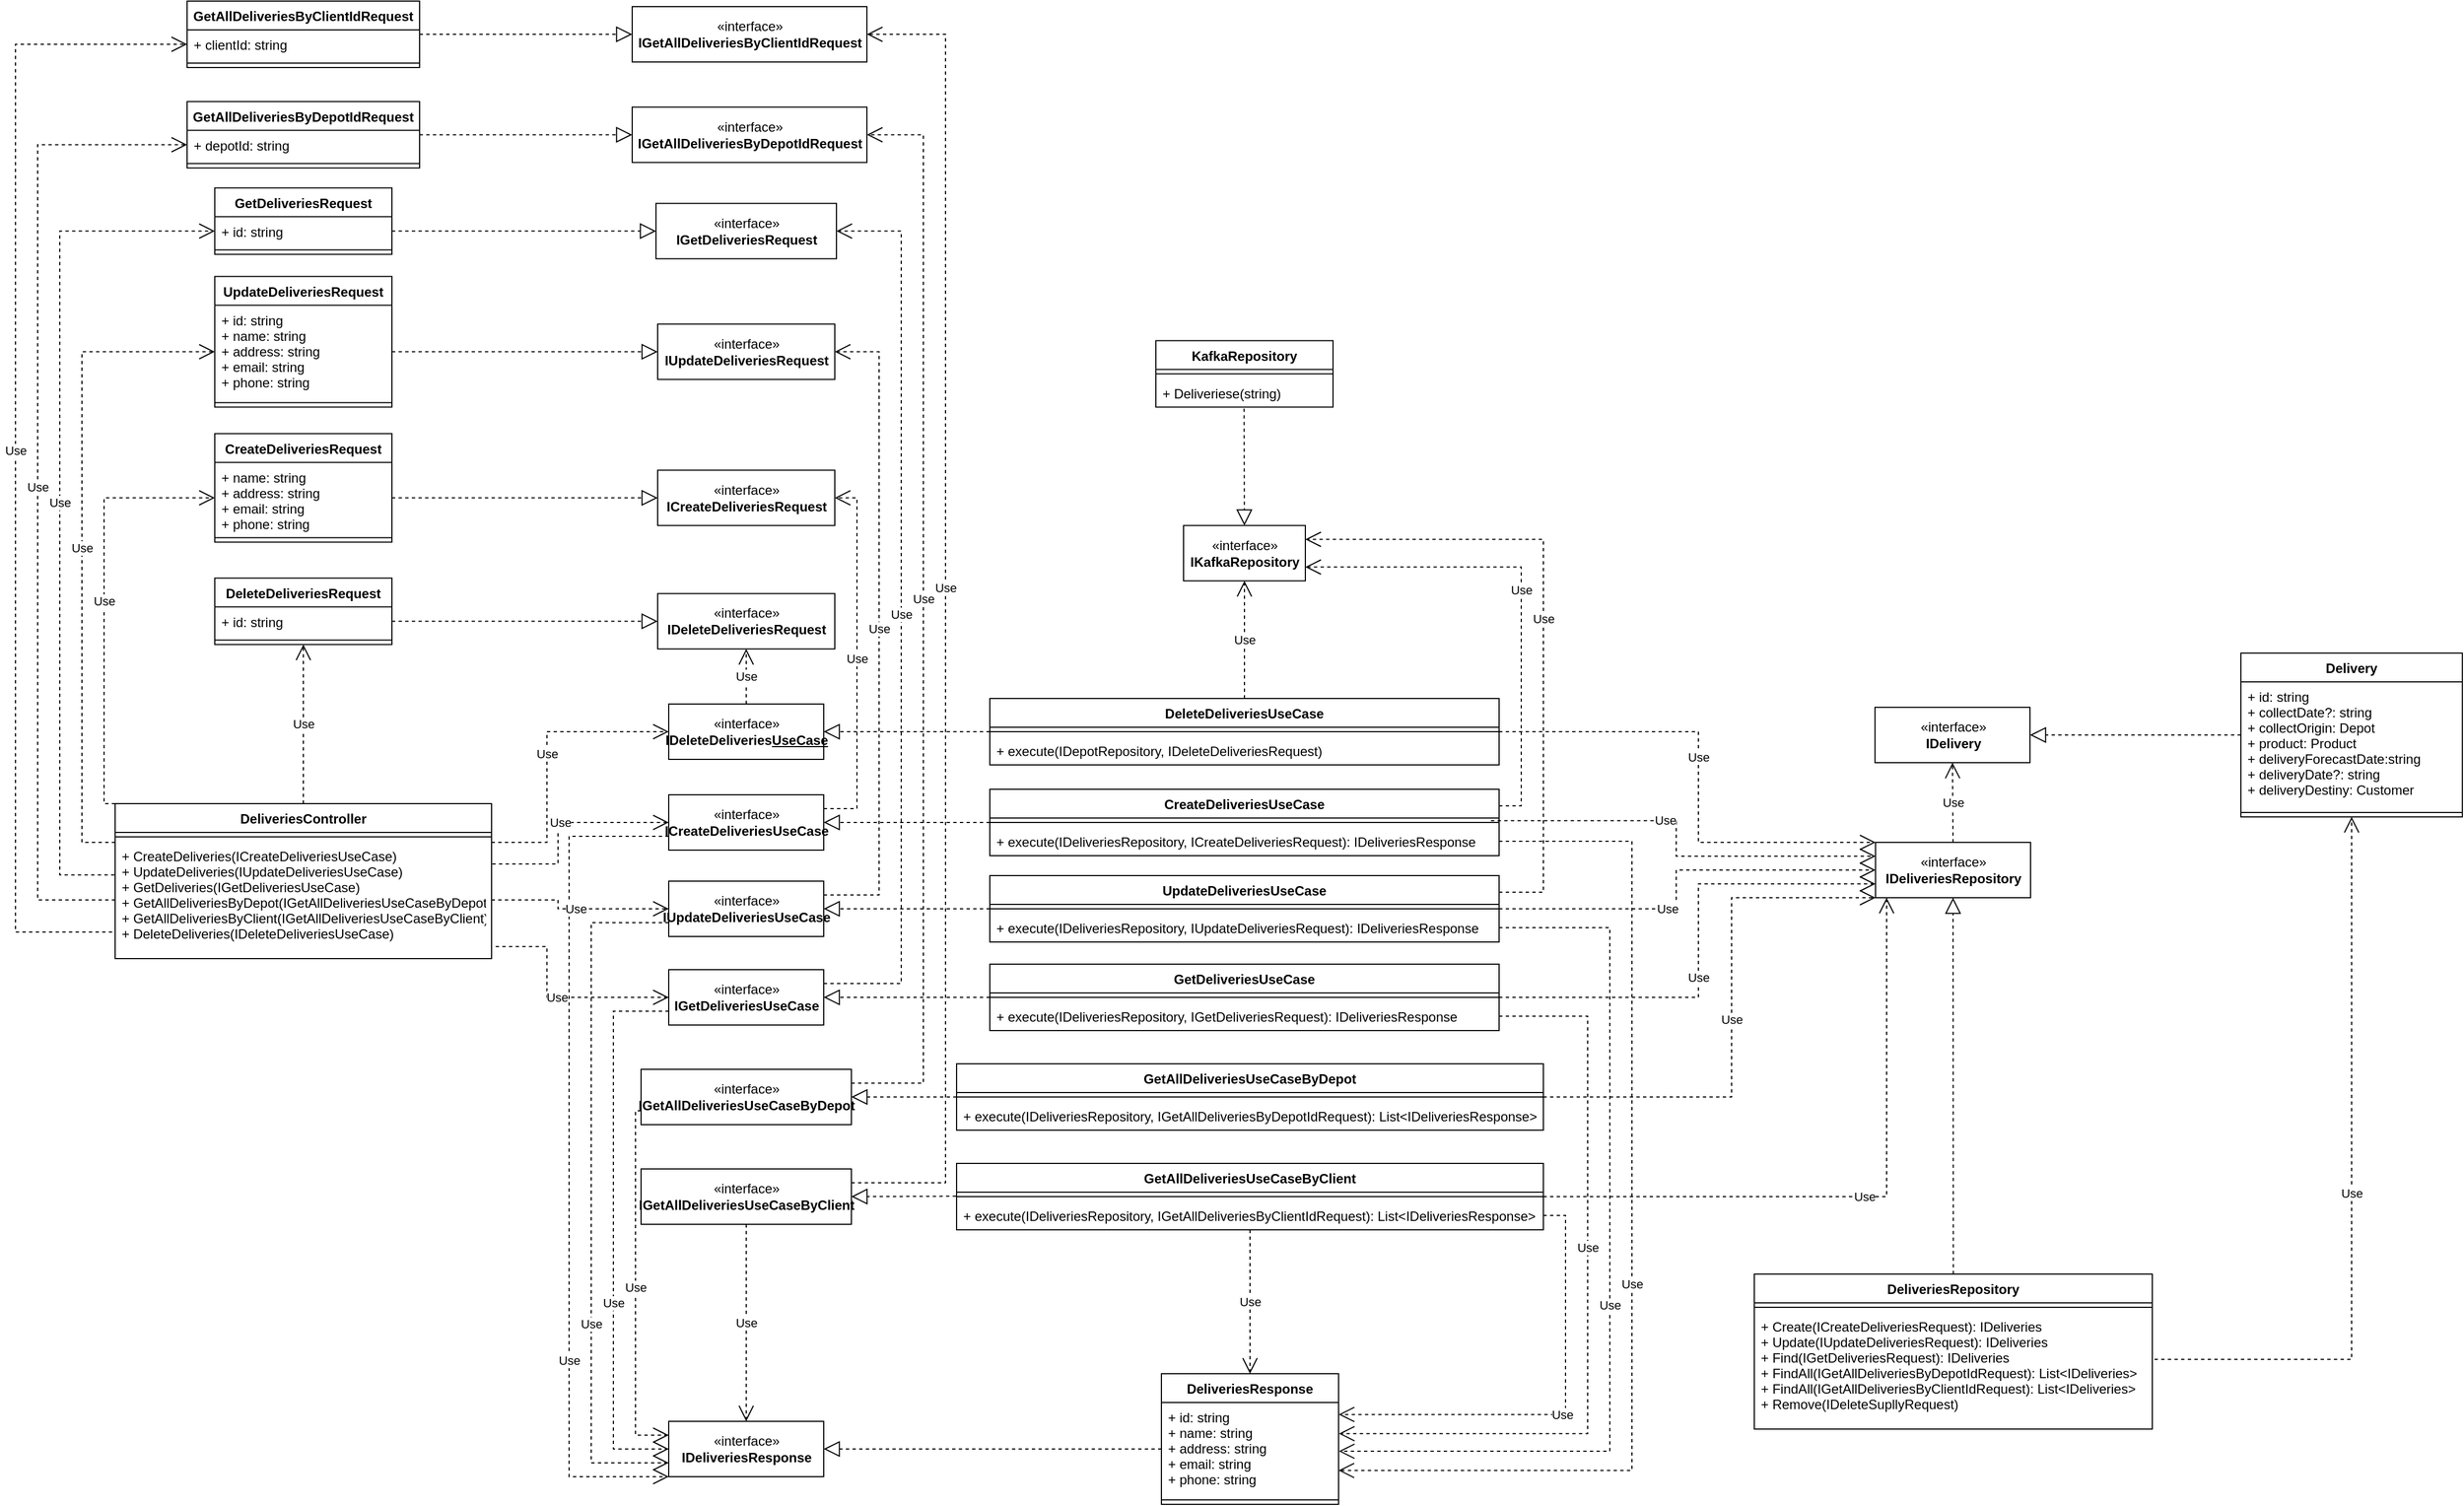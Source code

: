 <mxfile version="17.4.3" type="device"><diagram id="R9wGF6cqfLT7qbF-v_ny" name="Page-1"><mxGraphModel dx="3038" dy="4226" grid="1" gridSize="10" guides="1" tooltips="1" connect="1" arrows="1" fold="1" page="1" pageScale="1" pageWidth="827" pageHeight="1169" math="0" shadow="0"><root><mxCell id="0"/><mxCell id="1" parent="0"/><mxCell id="oBY4pIVmb3Fh3txqAVTj-1" value="" style="endArrow=block;dashed=1;endFill=0;endSize=12;html=1;rounded=0;exitX=0;exitY=0.5;exitDx=0;exitDy=0;entryX=1;entryY=0.5;entryDx=0;entryDy=0;" parent="1" source="oBY4pIVmb3Fh3txqAVTj-48" target="oBY4pIVmb3Fh3txqAVTj-2" edge="1"><mxGeometry width="160" relative="1" as="geometry"><mxPoint x="-690" y="-1157" as="sourcePoint"/><mxPoint x="-260" y="-950" as="targetPoint"/></mxGeometry></mxCell><mxCell id="oBY4pIVmb3Fh3txqAVTj-2" value="«interface»&lt;br&gt;&lt;b&gt;IDeliveriesResponse&lt;/b&gt;" style="html=1;" parent="1" vertex="1"><mxGeometry x="-890" y="-1127" width="140" height="50" as="geometry"/></mxCell><mxCell id="oBY4pIVmb3Fh3txqAVTj-3" value="" style="endArrow=block;dashed=1;endFill=0;endSize=12;html=1;rounded=0;" parent="1" source="oBY4pIVmb3Fh3txqAVTj-10" target="oBY4pIVmb3Fh3txqAVTj-21" edge="1"><mxGeometry width="160" relative="1" as="geometry"><mxPoint x="-320" y="-1560" as="sourcePoint"/><mxPoint x="-160" y="-1560" as="targetPoint"/></mxGeometry></mxCell><mxCell id="oBY4pIVmb3Fh3txqAVTj-4" value="" style="endArrow=block;dashed=1;endFill=0;endSize=12;html=1;rounded=0;" parent="1" source="oBY4pIVmb3Fh3txqAVTj-7" target="oBY4pIVmb3Fh3txqAVTj-20" edge="1"><mxGeometry width="160" relative="1" as="geometry"><mxPoint x="-670" y="-1600" as="sourcePoint"/><mxPoint x="-510" y="-1600" as="targetPoint"/></mxGeometry></mxCell><mxCell id="oBY4pIVmb3Fh3txqAVTj-5" value="" style="endArrow=block;dashed=1;endFill=0;endSize=12;html=1;rounded=0;" parent="1" source="oBY4pIVmb3Fh3txqAVTj-13" target="oBY4pIVmb3Fh3txqAVTj-22" edge="1"><mxGeometry width="160" relative="1" as="geometry"><mxPoint x="-320" y="-1560" as="sourcePoint"/><mxPoint x="-160" y="-1560" as="targetPoint"/></mxGeometry></mxCell><mxCell id="oBY4pIVmb3Fh3txqAVTj-6" value="" style="endArrow=block;dashed=1;endFill=0;endSize=12;html=1;rounded=0;" parent="1" source="oBY4pIVmb3Fh3txqAVTj-16" target="oBY4pIVmb3Fh3txqAVTj-23" edge="1"><mxGeometry width="160" relative="1" as="geometry"><mxPoint x="-320" y="-1560" as="sourcePoint"/><mxPoint x="-160" y="-1560" as="targetPoint"/></mxGeometry></mxCell><mxCell id="oBY4pIVmb3Fh3txqAVTj-7" value="CreateDeliveriesUseCase" style="swimlane;fontStyle=1;align=center;verticalAlign=top;childLayout=stackLayout;horizontal=1;startSize=26;horizontalStack=0;resizeParent=1;resizeParentMax=0;resizeLast=0;collapsible=1;marginBottom=0;" parent="1" vertex="1"><mxGeometry x="-600" y="-1698" width="460" height="60" as="geometry"/></mxCell><mxCell id="oBY4pIVmb3Fh3txqAVTj-8" value="" style="line;strokeWidth=1;fillColor=none;align=left;verticalAlign=middle;spacingTop=-1;spacingLeft=3;spacingRight=3;rotatable=0;labelPosition=right;points=[];portConstraint=eastwest;" parent="oBY4pIVmb3Fh3txqAVTj-7" vertex="1"><mxGeometry y="26" width="460" height="8" as="geometry"/></mxCell><mxCell id="oBY4pIVmb3Fh3txqAVTj-9" value="+ execute(IDeliveriesRepository, ICreateDeliveriesRequest): IDeliveriesResponse" style="text;strokeColor=none;fillColor=none;align=left;verticalAlign=top;spacingLeft=4;spacingRight=4;overflow=hidden;rotatable=0;points=[[0,0.5],[1,0.5]];portConstraint=eastwest;" parent="oBY4pIVmb3Fh3txqAVTj-7" vertex="1"><mxGeometry y="34" width="460" height="26" as="geometry"/></mxCell><mxCell id="oBY4pIVmb3Fh3txqAVTj-10" value="UpdateDeliveriesUseCase" style="swimlane;fontStyle=1;align=center;verticalAlign=top;childLayout=stackLayout;horizontal=1;startSize=26;horizontalStack=0;resizeParent=1;resizeParentMax=0;resizeLast=0;collapsible=1;marginBottom=0;" parent="1" vertex="1"><mxGeometry x="-600" y="-1620" width="460" height="60" as="geometry"/></mxCell><mxCell id="oBY4pIVmb3Fh3txqAVTj-11" value="" style="line;strokeWidth=1;fillColor=none;align=left;verticalAlign=middle;spacingTop=-1;spacingLeft=3;spacingRight=3;rotatable=0;labelPosition=right;points=[];portConstraint=eastwest;" parent="oBY4pIVmb3Fh3txqAVTj-10" vertex="1"><mxGeometry y="26" width="460" height="8" as="geometry"/></mxCell><mxCell id="oBY4pIVmb3Fh3txqAVTj-12" value="+ execute(IDeliveriesRepository, IUpdateDeliveriesRequest): IDeliveriesResponse" style="text;strokeColor=none;fillColor=none;align=left;verticalAlign=top;spacingLeft=4;spacingRight=4;overflow=hidden;rotatable=0;points=[[0,0.5],[1,0.5]];portConstraint=eastwest;" parent="oBY4pIVmb3Fh3txqAVTj-10" vertex="1"><mxGeometry y="34" width="460" height="26" as="geometry"/></mxCell><mxCell id="oBY4pIVmb3Fh3txqAVTj-13" value="GetDeliveriesUseCase" style="swimlane;fontStyle=1;align=center;verticalAlign=top;childLayout=stackLayout;horizontal=1;startSize=26;horizontalStack=0;resizeParent=1;resizeParentMax=0;resizeLast=0;collapsible=1;marginBottom=0;" parent="1" vertex="1"><mxGeometry x="-600" y="-1540" width="460" height="60" as="geometry"/></mxCell><mxCell id="oBY4pIVmb3Fh3txqAVTj-14" value="" style="line;strokeWidth=1;fillColor=none;align=left;verticalAlign=middle;spacingTop=-1;spacingLeft=3;spacingRight=3;rotatable=0;labelPosition=right;points=[];portConstraint=eastwest;" parent="oBY4pIVmb3Fh3txqAVTj-13" vertex="1"><mxGeometry y="26" width="460" height="8" as="geometry"/></mxCell><mxCell id="oBY4pIVmb3Fh3txqAVTj-15" value="+ execute(IDeliveriesRepository, IGetDeliveriesRequest): IDeliveriesResponse" style="text;strokeColor=none;fillColor=none;align=left;verticalAlign=top;spacingLeft=4;spacingRight=4;overflow=hidden;rotatable=0;points=[[0,0.5],[1,0.5]];portConstraint=eastwest;" parent="oBY4pIVmb3Fh3txqAVTj-13" vertex="1"><mxGeometry y="34" width="460" height="26" as="geometry"/></mxCell><mxCell id="oBY4pIVmb3Fh3txqAVTj-16" value="DeleteDeliveriesUseCase" style="swimlane;fontStyle=1;align=center;verticalAlign=top;childLayout=stackLayout;horizontal=1;startSize=26;horizontalStack=0;resizeParent=1;resizeParentMax=0;resizeLast=0;collapsible=1;marginBottom=0;" parent="1" vertex="1"><mxGeometry x="-600" y="-1780" width="460" height="60" as="geometry"/></mxCell><mxCell id="oBY4pIVmb3Fh3txqAVTj-17" value="" style="line;strokeWidth=1;fillColor=none;align=left;verticalAlign=middle;spacingTop=-1;spacingLeft=3;spacingRight=3;rotatable=0;labelPosition=right;points=[];portConstraint=eastwest;" parent="oBY4pIVmb3Fh3txqAVTj-16" vertex="1"><mxGeometry y="26" width="460" height="8" as="geometry"/></mxCell><mxCell id="oBY4pIVmb3Fh3txqAVTj-18" value="+ execute(IDepotRepository, IDeleteDeliveriesRequest)" style="text;strokeColor=none;fillColor=none;align=left;verticalAlign=top;spacingLeft=4;spacingRight=4;overflow=hidden;rotatable=0;points=[[0,0.5],[1,0.5]];portConstraint=eastwest;" parent="oBY4pIVmb3Fh3txqAVTj-16" vertex="1"><mxGeometry y="34" width="460" height="26" as="geometry"/></mxCell><mxCell id="oBY4pIVmb3Fh3txqAVTj-19" value="&lt;span style=&quot;color: rgba(0 , 0 , 0 , 0) ; font-family: monospace ; font-size: 0px&quot;&gt;%3CmxGraphModel%3E%3Croot%3E%3CmxCell%20id%3D%220%22%2F%3E%3CmxCell%20id%3D%221%22%20parent%3D%220%22%2F%3E%3CmxCell%20id%3D%222%22%20value%3D%22%C2%ABinterface%C2%BB%26lt%3Bbr%26gt%3B%26lt%3Bb%26gt%3BICreateDeliveriesRequest%26lt%3B%2Fb%26gt%3B%22%20style%3D%22html%3D1%3B%22%20vertex%3D%221%22%20parent%3D%221%22%3E%3CmxGeometry%20x%3D%22-1110%22%20y%3D%22-2160%22%20width%3D%22140%22%20height%3D%2250%22%20as%3D%22geometry%22%2F%3E%3C%2FmxCell%3E%3CmxCell%20id%3D%223%22%20value%3D%22%C2%ABinterface%C2%BB%26lt%3Bbr%26gt%3B%26lt%3Bb%26gt%3BIGetDeliveriesRequest%26lt%3B%2Fb%26gt%3B%22%20style%3D%22html%3D1%3B%22%20vertex%3D%221%22%20parent%3D%221%22%3E%3CmxGeometry%20x%3D%22-1110%22%20y%3D%22-2040%22%20width%3D%22140%22%20height%3D%2250%22%20as%3D%22geometry%22%2F%3E%3C%2FmxCell%3E%3CmxCell%20id%3D%224%22%20value%3D%22%C2%ABinterface%C2%BB%26lt%3Bbr%26gt%3B%26lt%3Bb%26gt%3BIUpdateDeliveriesR%26lt%3B%2Fb%26gt%3B%26lt%3Bspan%20style%3D%26quot%3Bcolor%3A%20rgba(0%20%2C%200%20%2C%200%20%2C%200)%20%3B%20font-family%3A%20monospace%20%3B%20font-size%3A%200px%26quot%3B%26gt%3B%253CmxGraphModel%253E%253Croot%253E%253CmxCell%2520id%253D%25220%2522%252F%253E%253CmxCell%2520id%253D%25221%2522%2520parent%253D%25220%2522%252F%253E%253CmxCell%2520id%253D%25222%2522%2520value%253D%2522%25C2%25ABinterface%25C2%25BB%2526lt%253Bbr%2526gt%253B%2526lt%253Bb%2526gt%253BICreateDeliveriesRequest%2526lt%253B%252Fb%2526gt%253B%2522%2520style%253D%2522html%253D1%253B%2522%2520vertex%253D%25221%2522%2520parent%253D%25221%2522%253E%253CmxGeometry%2520x%253D%2522-790%2522%2520y%253D%2522-1310%2522%2520width%253D%2522140%2522%2520height%253D%252250%2522%2520as%253D%2522geometry%2522%252F%253E%253C%252FmxCell%253E%253C%252Froot%253E%253C%252FmxGraphModel%253E%26lt%3B%2Fspan%26gt%3B%26lt%3Bb%26gt%3B%26lt%3Bbr%26gt%3Bequest%26lt%3B%2Fb%26gt%3B%22%20style%3D%22html%3D1%3B%22%20vertex%3D%221%22%20parent%3D%221%22%3E%3CmxGeometry%20x%3D%22-1110%22%20y%3D%22-2100%22%20width%3D%22140%22%20height%3D%2250%22%20as%3D%22geometry%22%2F%3E%3C%2FmxCell%3E%3CmxCell%20id%3D%225%22%20value%3D%22%C2%ABinterface%C2%BB%26lt%3Bbr%26gt%3B%26lt%3Bb%26gt%3BIDeleteDeliveriesRequest%26lt%3B%2Fb%26gt%3B%22%20style%3D%22html%3D1%3B%22%20vertex%3D%221%22%20parent%3D%221%22%3E%3CmxGeometry%20x%3D%22-1110%22%20y%3D%22-1980%22%20width%3D%22140%22%20height%3D%2250%22%20as%3D%22geometry%22%2F%3E%3C%2FmxCell%3E%3C%2Froot%3E%3C%2FmxGraphModel%3E&lt;/span&gt;" style="html=1;strokeColor=none;resizeWidth=1;resizeHeight=1;fillColor=none;part=1;connectable=0;allowArrows=0;deletable=0;" parent="1" vertex="1"><mxGeometry x="-930" y="-1790" width="230.0" height="224" as="geometry"><mxPoint y="30" as="offset"/></mxGeometry></mxCell><mxCell id="oBY4pIVmb3Fh3txqAVTj-20" value="«interface»&lt;br&gt;&lt;b&gt;ICreateDeliveriesUseCase&lt;/b&gt;" style="html=1;" parent="1" vertex="1"><mxGeometry x="-890" y="-1693" width="140" height="50" as="geometry"/></mxCell><mxCell id="oBY4pIVmb3Fh3txqAVTj-21" value="«interface»&lt;br&gt;&lt;b&gt;IUpdateDeliveriesUseCase&lt;/b&gt;&lt;span style=&quot;color: rgba(0 , 0 , 0 , 0) ; font-family: monospace ; font-size: 0px&quot;&gt;%3CmxGraphModel%3E%3Croot%3E%3CmxCell%20id%3D%220%22%2F%3E%3CmxCell%20id%3D%221%22%20parent%3D%220%22%2F%3E%3CmxCell%20id%3D%222%22%20value%3D%22%C2%ABinterface%C2%BB%26lt%3Bbr%26gt%3B%26lt%3Bb%26gt%3BICreateDeliveriesRequest%26lt%3B%2Fb%26gt%3B%22%20style%3D%22html%3D1%3B%22%20vertex%3D%221%22%20parent%3D%221%22%3E%3CmxGeometry%20x%3D%22-790%22%20y%3D%22-1310%22%20width%3D%22140%22%20height%3D%2250%22%20as%3D%22geometry%22%2F%3E%3C%2FmxCell%3E%3C%2Froot%3E%3C%2FmxGraphMom&lt;/span&gt;&lt;b&gt;&lt;br&gt;&lt;/b&gt;" style="html=1;" parent="1" vertex="1"><mxGeometry x="-890" y="-1615" width="140" height="50" as="geometry"/></mxCell><mxCell id="oBY4pIVmb3Fh3txqAVTj-22" value="«interface»&lt;br&gt;&lt;b&gt;IGetDeliveriesUseCase&lt;/b&gt;" style="html=1;" parent="1" vertex="1"><mxGeometry x="-890" y="-1535" width="140" height="50" as="geometry"/></mxCell><mxCell id="oBY4pIVmb3Fh3txqAVTj-23" value="«interface»&lt;br&gt;&lt;b&gt;IDeleteDeliveries&lt;u&gt;UseCase&lt;/u&gt;&lt;/b&gt;" style="html=1;" parent="1" vertex="1"><mxGeometry x="-890" y="-1775" width="140" height="50" as="geometry"/></mxCell><mxCell id="oBY4pIVmb3Fh3txqAVTj-24" value="Use" style="endArrow=open;endSize=12;dashed=1;html=1;rounded=0;exitX=0;exitY=0.75;exitDx=0;exitDy=0;edgeStyle=elbowEdgeStyle;entryX=0;entryY=1;entryDx=0;entryDy=0;" parent="1" source="oBY4pIVmb3Fh3txqAVTj-20" target="oBY4pIVmb3Fh3txqAVTj-2" edge="1"><mxGeometry x="0.485" width="160" relative="1" as="geometry"><mxPoint x="-1170" y="-1640" as="sourcePoint"/><mxPoint x="-920" y="-1250" as="targetPoint"/><Array as="points"><mxPoint x="-980" y="-1610"/><mxPoint x="-970" y="-1390"/><mxPoint x="-900" y="-1210"/><mxPoint x="-920" y="-1420"/><mxPoint x="-910" y="-1660"/><mxPoint x="-900" y="-1680"/><mxPoint x="-890" y="-1560"/></Array><mxPoint as="offset"/></mxGeometry></mxCell><mxCell id="oBY4pIVmb3Fh3txqAVTj-25" value="Use" style="endArrow=open;endSize=12;dashed=1;html=1;rounded=0;exitX=0;exitY=0.75;exitDx=0;exitDy=0;edgeStyle=elbowEdgeStyle;entryX=0;entryY=0.75;entryDx=0;entryDy=0;" parent="1" source="oBY4pIVmb3Fh3txqAVTj-21" target="oBY4pIVmb3Fh3txqAVTj-2" edge="1"><mxGeometry x="0.376" width="160" relative="1" as="geometry"><mxPoint x="-1030" y="-1450" as="sourcePoint"/><mxPoint x="-940" y="-1230" as="targetPoint"/><Array as="points"><mxPoint x="-960" y="-1370"/><mxPoint x="-950" y="-1400"/><mxPoint x="-940" y="-1440"/><mxPoint x="-940" y="-1410"/><mxPoint x="-920" y="-1490"/><mxPoint x="-910" y="-1519"/></Array><mxPoint as="offset"/></mxGeometry></mxCell><mxCell id="oBY4pIVmb3Fh3txqAVTj-26" value="Use" style="endArrow=open;endSize=12;dashed=1;html=1;rounded=0;exitX=0;exitY=0.75;exitDx=0;exitDy=0;edgeStyle=elbowEdgeStyle;entryX=0;entryY=0.5;entryDx=0;entryDy=0;" parent="1" source="oBY4pIVmb3Fh3txqAVTj-22" target="oBY4pIVmb3Fh3txqAVTj-2" edge="1"><mxGeometry x="0.264" width="160" relative="1" as="geometry"><mxPoint x="-1030" y="-1450" as="sourcePoint"/><mxPoint x="-960" y="-1180" as="targetPoint"/><Array as="points"><mxPoint x="-940" y="-1210"/><mxPoint x="-930" y="-1370"/><mxPoint x="-920" y="-1390"/><mxPoint x="-820" y="-1370"/><mxPoint x="-930" y="-1390"/><mxPoint x="-960" y="-1380"/><mxPoint x="-980" y="-1400"/><mxPoint x="-940" y="-1480"/><mxPoint x="-930" y="-1480"/></Array><mxPoint as="offset"/></mxGeometry></mxCell><mxCell id="oBY4pIVmb3Fh3txqAVTj-27" value="Use" style="endArrow=open;endSize=12;dashed=1;html=1;rounded=0;exitX=0.984;exitY=0.3;exitDx=0;exitDy=0;entryX=0;entryY=0.25;entryDx=0;entryDy=0;edgeStyle=elbowEdgeStyle;exitPerimeter=0;" parent="1" source="oBY4pIVmb3Fh3txqAVTj-8" target="oBY4pIVmb3Fh3txqAVTj-74" edge="1"><mxGeometry x="-0.17" width="160" relative="1" as="geometry"><mxPoint x="-320" y="-1650" as="sourcePoint"/><mxPoint x="-160" y="-1650" as="targetPoint"/><Array as="points"><mxPoint x="20" y="-1650"/><mxPoint x="20" y="-1720"/></Array><mxPoint as="offset"/></mxGeometry></mxCell><mxCell id="oBY4pIVmb3Fh3txqAVTj-28" value="Use" style="endArrow=open;endSize=12;dashed=1;html=1;rounded=0;exitX=1;exitY=0.5;exitDx=0;exitDy=0;entryX=0;entryY=0.5;entryDx=0;entryDy=0;edgeStyle=elbowEdgeStyle;" parent="1" source="oBY4pIVmb3Fh3txqAVTj-10" target="oBY4pIVmb3Fh3txqAVTj-74" edge="1"><mxGeometry x="-0.193" width="160" relative="1" as="geometry"><mxPoint x="-310" y="-1640" as="sourcePoint"/><mxPoint x="-150" y="-1640" as="targetPoint"/><Array as="points"><mxPoint x="20" y="-1610"/></Array><mxPoint as="offset"/></mxGeometry></mxCell><mxCell id="oBY4pIVmb3Fh3txqAVTj-29" value="Use" style="endArrow=open;endSize=12;dashed=1;html=1;rounded=0;exitX=1;exitY=0.5;exitDx=0;exitDy=0;entryX=0;entryY=0.75;entryDx=0;entryDy=0;edgeStyle=elbowEdgeStyle;" parent="1" source="oBY4pIVmb3Fh3txqAVTj-13" target="oBY4pIVmb3Fh3txqAVTj-74" edge="1"><mxGeometry x="-0.104" width="160" relative="1" as="geometry"><mxPoint x="-300" y="-1630" as="sourcePoint"/><mxPoint x="-140" y="-1630" as="targetPoint"/><Array as="points"><mxPoint x="40" y="-1540"/><mxPoint x="-10" y="-1620"/><mxPoint x="-260" y="-1620"/></Array><mxPoint as="offset"/></mxGeometry></mxCell><mxCell id="oBY4pIVmb3Fh3txqAVTj-30" value="Use" style="endArrow=open;endSize=12;dashed=1;html=1;rounded=0;edgeStyle=elbowEdgeStyle;exitX=1;exitY=0.5;exitDx=0;exitDy=0;entryX=0;entryY=0;entryDx=0;entryDy=0;" parent="1" source="oBY4pIVmb3Fh3txqAVTj-16" target="oBY4pIVmb3Fh3txqAVTj-74" edge="1"><mxGeometry x="-0.08" width="160" relative="1" as="geometry"><mxPoint x="-280" y="-1550" as="sourcePoint"/><mxPoint x="150" y="-1750" as="targetPoint"/><Array as="points"><mxPoint x="40" y="-1690"/><mxPoint x="30" y="-1560"/></Array><mxPoint as="offset"/></mxGeometry></mxCell><mxCell id="oBY4pIVmb3Fh3txqAVTj-31" value="DeleteDeliveriesRequest" style="swimlane;fontStyle=1;align=center;verticalAlign=top;childLayout=stackLayout;horizontal=1;startSize=26;horizontalStack=0;resizeParent=1;resizeParentMax=0;resizeLast=0;collapsible=1;marginBottom=0;" parent="1" vertex="1"><mxGeometry x="-1300" y="-1888.75" width="160" height="60" as="geometry"/></mxCell><mxCell id="oBY4pIVmb3Fh3txqAVTj-32" value="+ id: string" style="text;strokeColor=none;fillColor=none;align=left;verticalAlign=top;spacingLeft=4;spacingRight=4;overflow=hidden;rotatable=0;points=[[0,0.5],[1,0.5]];portConstraint=eastwest;" parent="oBY4pIVmb3Fh3txqAVTj-31" vertex="1"><mxGeometry y="26" width="160" height="26" as="geometry"/></mxCell><mxCell id="oBY4pIVmb3Fh3txqAVTj-33" value="" style="line;strokeWidth=1;fillColor=none;align=left;verticalAlign=middle;spacingTop=-1;spacingLeft=3;spacingRight=3;rotatable=0;labelPosition=right;points=[];portConstraint=eastwest;" parent="oBY4pIVmb3Fh3txqAVTj-31" vertex="1"><mxGeometry y="52" width="160" height="8" as="geometry"/></mxCell><mxCell id="oBY4pIVmb3Fh3txqAVTj-34" style="edgeStyle=elbowEdgeStyle;rounded=0;orthogonalLoop=1;jettySize=auto;html=1;exitX=0.5;exitY=0;exitDx=0;exitDy=0;" parent="1" source="oBY4pIVmb3Fh3txqAVTj-31" target="oBY4pIVmb3Fh3txqAVTj-31" edge="1"><mxGeometry relative="1" as="geometry"/></mxCell><mxCell id="oBY4pIVmb3Fh3txqAVTj-35" value="GetDeliveriesRequest" style="swimlane;fontStyle=1;align=center;verticalAlign=top;childLayout=stackLayout;horizontal=1;startSize=26;horizontalStack=0;resizeParent=1;resizeParentMax=0;resizeLast=0;collapsible=1;marginBottom=0;" parent="1" vertex="1"><mxGeometry x="-1300" y="-2241.25" width="160" height="60" as="geometry"/></mxCell><mxCell id="oBY4pIVmb3Fh3txqAVTj-36" value="+ id: string" style="text;strokeColor=none;fillColor=none;align=left;verticalAlign=top;spacingLeft=4;spacingRight=4;overflow=hidden;rotatable=0;points=[[0,0.5],[1,0.5]];portConstraint=eastwest;" parent="oBY4pIVmb3Fh3txqAVTj-35" vertex="1"><mxGeometry y="26" width="160" height="26" as="geometry"/></mxCell><mxCell id="oBY4pIVmb3Fh3txqAVTj-37" value="" style="line;strokeWidth=1;fillColor=none;align=left;verticalAlign=middle;spacingTop=-1;spacingLeft=3;spacingRight=3;rotatable=0;labelPosition=right;points=[];portConstraint=eastwest;" parent="oBY4pIVmb3Fh3txqAVTj-35" vertex="1"><mxGeometry y="52" width="160" height="8" as="geometry"/></mxCell><mxCell id="oBY4pIVmb3Fh3txqAVTj-38" value="UpdateDeliveriesRequest" style="swimlane;fontStyle=1;align=center;verticalAlign=top;childLayout=stackLayout;horizontal=1;startSize=26;horizontalStack=0;resizeParent=1;resizeParentMax=0;resizeLast=0;collapsible=1;marginBottom=0;" parent="1" vertex="1"><mxGeometry x="-1300" y="-2161.25" width="160" height="118" as="geometry"/></mxCell><mxCell id="oBY4pIVmb3Fh3txqAVTj-39" value="+ id: string&#10;+ name: string&#10;+ address: string&#10;+ email: string&#10;+ phone: string" style="text;strokeColor=none;fillColor=none;align=left;verticalAlign=top;spacingLeft=4;spacingRight=4;overflow=hidden;rotatable=0;points=[[0,0.5],[1,0.5]];portConstraint=eastwest;" parent="oBY4pIVmb3Fh3txqAVTj-38" vertex="1"><mxGeometry y="26" width="160" height="84" as="geometry"/></mxCell><mxCell id="oBY4pIVmb3Fh3txqAVTj-40" value="" style="line;strokeWidth=1;fillColor=none;align=left;verticalAlign=middle;spacingTop=-1;spacingLeft=3;spacingRight=3;rotatable=0;labelPosition=right;points=[];portConstraint=eastwest;" parent="oBY4pIVmb3Fh3txqAVTj-38" vertex="1"><mxGeometry y="110" width="160" height="8" as="geometry"/></mxCell><mxCell id="oBY4pIVmb3Fh3txqAVTj-41" value="CreateDeliveriesRequest" style="swimlane;fontStyle=1;align=center;verticalAlign=top;childLayout=stackLayout;horizontal=1;startSize=26;horizontalStack=0;resizeParent=1;resizeParentMax=0;resizeLast=0;collapsible=1;marginBottom=0;" parent="1" vertex="1"><mxGeometry x="-1300" y="-2019.25" width="160" height="98" as="geometry"/></mxCell><mxCell id="oBY4pIVmb3Fh3txqAVTj-42" value="+ name: string&#10;+ address: string&#10;+ email: string&#10;+ phone: string" style="text;strokeColor=none;fillColor=none;align=left;verticalAlign=top;spacingLeft=4;spacingRight=4;overflow=hidden;rotatable=0;points=[[0,0.5],[1,0.5]];portConstraint=eastwest;" parent="oBY4pIVmb3Fh3txqAVTj-41" vertex="1"><mxGeometry y="26" width="160" height="64" as="geometry"/></mxCell><mxCell id="oBY4pIVmb3Fh3txqAVTj-43" value="" style="line;strokeWidth=1;fillColor=none;align=left;verticalAlign=middle;spacingTop=-1;spacingLeft=3;spacingRight=3;rotatable=0;labelPosition=right;points=[];portConstraint=eastwest;" parent="oBY4pIVmb3Fh3txqAVTj-41" vertex="1"><mxGeometry y="90" width="160" height="8" as="geometry"/></mxCell><mxCell id="oBY4pIVmb3Fh3txqAVTj-44" value="Use" style="endArrow=open;endSize=12;dashed=1;html=1;rounded=0;exitX=1;exitY=0.5;exitDx=0;exitDy=0;entryX=1.002;entryY=0.335;entryDx=0;entryDy=0;edgeStyle=elbowEdgeStyle;entryPerimeter=0;" parent="1" source="oBY4pIVmb3Fh3txqAVTj-15" target="oBY4pIVmb3Fh3txqAVTj-48" edge="1"><mxGeometry x="-0.153" width="160" relative="1" as="geometry"><mxPoint x="-460" y="-1450" as="sourcePoint"/><mxPoint x="-520" y="-1392" as="targetPoint"/><Array as="points"><mxPoint x="-60" y="-1280"/><mxPoint x="-100" y="-1440"/><mxPoint x="-90" y="-1460"/><mxPoint x="-110" y="-1380"/><mxPoint x="-500" y="-1440"/><mxPoint x="-490" y="-1490"/></Array><mxPoint as="offset"/></mxGeometry></mxCell><mxCell id="oBY4pIVmb3Fh3txqAVTj-45" value="Use" style="endArrow=open;endSize=12;dashed=1;html=1;rounded=0;exitX=1;exitY=0.5;exitDx=0;exitDy=0;entryX=1.002;entryY=0.524;entryDx=0;entryDy=0;edgeStyle=elbowEdgeStyle;entryPerimeter=0;" parent="1" source="oBY4pIVmb3Fh3txqAVTj-12" target="oBY4pIVmb3Fh3txqAVTj-48" edge="1"><mxGeometry x="0.077" width="160" relative="1" as="geometry"><mxPoint x="-530" y="-1530" as="sourcePoint"/><mxPoint x="-520" y="-1377" as="targetPoint"/><Array as="points"><mxPoint x="-40" y="-1280"/><mxPoint x="-80" y="-1550"/><mxPoint x="-100" y="-1550"/><mxPoint x="-110" y="-1400"/><mxPoint x="-120" y="-1430"/><mxPoint x="-130" y="-1470"/><mxPoint x="-470" y="-1490"/></Array><mxPoint as="offset"/></mxGeometry></mxCell><mxCell id="oBY4pIVmb3Fh3txqAVTj-46" value="Use" style="endArrow=open;endSize=12;dashed=1;html=1;rounded=0;exitX=1;exitY=0.5;exitDx=0;exitDy=0;entryX=1;entryY=0.731;entryDx=0;entryDy=0;edgeStyle=elbowEdgeStyle;entryPerimeter=0;" parent="1" source="oBY4pIVmb3Fh3txqAVTj-9" target="oBY4pIVmb3Fh3txqAVTj-48" edge="1"><mxGeometry x="0.093" width="160" relative="1" as="geometry"><mxPoint x="-390" y="-1460" as="sourcePoint"/><mxPoint x="-520" y="-1369.5" as="targetPoint"/><Array as="points"><mxPoint x="-20" y="-1280"/><mxPoint x="10" y="-1280"/><mxPoint x="-60" y="-1460"/><mxPoint x="-80" y="-1470"/><mxPoint x="-100" y="-1620"/><mxPoint x="-240" y="-1550"/><mxPoint x="-450" y="-1540"/></Array><mxPoint y="-1" as="offset"/></mxGeometry></mxCell><mxCell id="oBY4pIVmb3Fh3txqAVTj-47" value="DeliveriesResponse" style="swimlane;fontStyle=1;align=center;verticalAlign=top;childLayout=stackLayout;horizontal=1;startSize=26;horizontalStack=0;resizeParent=1;resizeParentMax=0;resizeLast=0;collapsible=1;marginBottom=0;" parent="1" vertex="1"><mxGeometry x="-445" y="-1170" width="160" height="118" as="geometry"/></mxCell><mxCell id="oBY4pIVmb3Fh3txqAVTj-48" value="+ id: string&#10;+ name: string&#10;+ address: string&#10;+ email: string&#10;+ phone: string" style="text;strokeColor=none;fillColor=none;align=left;verticalAlign=top;spacingLeft=4;spacingRight=4;overflow=hidden;rotatable=0;points=[[0,0.5],[1,0.5]];portConstraint=eastwest;" parent="oBY4pIVmb3Fh3txqAVTj-47" vertex="1"><mxGeometry y="26" width="160" height="84" as="geometry"/></mxCell><mxCell id="oBY4pIVmb3Fh3txqAVTj-49" value="" style="line;strokeWidth=1;fillColor=none;align=left;verticalAlign=middle;spacingTop=-1;spacingLeft=3;spacingRight=3;rotatable=0;labelPosition=right;points=[];portConstraint=eastwest;" parent="oBY4pIVmb3Fh3txqAVTj-47" vertex="1"><mxGeometry y="110" width="160" height="8" as="geometry"/></mxCell><mxCell id="oBY4pIVmb3Fh3txqAVTj-50" value="Use" style="endArrow=open;endSize=12;dashed=1;html=1;rounded=0;exitX=0.5;exitY=0;exitDx=0;exitDy=0;entryX=0.5;entryY=1;entryDx=0;entryDy=0;" parent="1" source="oBY4pIVmb3Fh3txqAVTj-74" target="oBY4pIVmb3Fh3txqAVTj-75" edge="1"><mxGeometry width="160" relative="1" as="geometry"><mxPoint x="-8.5" y="-1750" as="sourcePoint"/><mxPoint y="-1830" as="targetPoint"/></mxGeometry></mxCell><mxCell id="oBY4pIVmb3Fh3txqAVTj-51" value="«interface»&lt;br&gt;&lt;b&gt;IDeleteDeliveriesRequest&lt;/b&gt;" style="html=1;" parent="1" vertex="1"><mxGeometry x="-900" y="-1874.75" width="160" height="50" as="geometry"/></mxCell><mxCell id="oBY4pIVmb3Fh3txqAVTj-52" value="«interface»&lt;br&gt;&lt;b&gt;ICreateDeliveriesRequest&lt;/b&gt;" style="html=1;" parent="1" vertex="1"><mxGeometry x="-900" y="-1986.25" width="160" height="50" as="geometry"/></mxCell><mxCell id="oBY4pIVmb3Fh3txqAVTj-53" value="«interface»&lt;br&gt;&lt;b&gt;IUpdateDeliveriesR&lt;/b&gt;&lt;span style=&quot;color: rgba(0 , 0 , 0 , 0) ; font-family: monospace ; font-size: 0px&quot;&gt;3CmxGraphModel%3E%3Croot%3E%3CmxCell%20id%3D%220%22%2F%3E%3CmxCell%20id%3D%221%22%20parent%3D%220%22%2F%3E%3CmxCell%20id%3D%222%22%20value%3D%22%C2%ABinterface%C2%BB%26lt%3Bbr%26gt%3B%26lt%3Bb%26gt%3BICreateDeliveriesRequest%26lt%3B%2Fb%26gt%3B%22%20style%3D%22html%3D1%3B%22%20vertex%3D%221%22%20parent%3D%221%22%3E%3CmxGeometry%20x%3D%22-790%22%20y%3D%22-1310%22%20width%3D%22140%22%20height%3D%2250%22%20as%3D%22geometry%22%2F%3E%3C%2FmxCell%3E%3C%2Froot%3E%3C%2FmxGraphModel%3E&lt;/span&gt;&lt;b&gt;equest&lt;/b&gt;" style="html=1;" parent="1" vertex="1"><mxGeometry x="-900" y="-2118.25" width="160" height="50" as="geometry"/></mxCell><mxCell id="oBY4pIVmb3Fh3txqAVTj-54" value="«interface»&lt;br&gt;&lt;b&gt;IGetDeliveriesRequest&lt;/b&gt;" style="html=1;" parent="1" vertex="1"><mxGeometry x="-901.5" y="-2227.25" width="163" height="50" as="geometry"/></mxCell><mxCell id="oBY4pIVmb3Fh3txqAVTj-55" value="Use" style="endArrow=open;endSize=12;dashed=1;html=1;rounded=0;entryX=0.5;entryY=1;entryDx=0;entryDy=0;exitX=0.5;exitY=0;exitDx=0;exitDy=0;" parent="1" source="oBY4pIVmb3Fh3txqAVTj-23" target="oBY4pIVmb3Fh3txqAVTj-51" edge="1"><mxGeometry width="160" relative="1" as="geometry"><mxPoint x="-820" y="-1820" as="sourcePoint"/><mxPoint x="-660" y="-1820" as="targetPoint"/></mxGeometry></mxCell><mxCell id="oBY4pIVmb3Fh3txqAVTj-56" value="DeliveriesController" style="swimlane;fontStyle=1;align=center;verticalAlign=top;childLayout=stackLayout;horizontal=1;startSize=26;horizontalStack=0;resizeParent=1;resizeParentMax=0;resizeLast=0;collapsible=1;marginBottom=0;" parent="1" vertex="1"><mxGeometry x="-1390" y="-1685" width="340" height="140" as="geometry"/></mxCell><mxCell id="oBY4pIVmb3Fh3txqAVTj-57" value="" style="line;strokeWidth=1;fillColor=none;align=left;verticalAlign=middle;spacingTop=-1;spacingLeft=3;spacingRight=3;rotatable=0;labelPosition=right;points=[];portConstraint=eastwest;" parent="oBY4pIVmb3Fh3txqAVTj-56" vertex="1"><mxGeometry y="26" width="340" height="8" as="geometry"/></mxCell><mxCell id="oBY4pIVmb3Fh3txqAVTj-58" value="+ CreateDeliveries(ICreateDeliveriesUseCase)&#10;+ UpdateDeliveries(IUpdateDeliveriesUseCase)&#10;+ GetDeliveries(IGetDeliveriesUseCase)&#10;+ GetAllDeliveriesByDepot(IGetAllDeliveriesUseCaseByDepot)&#10;+ GetAllDeliveriesByClient(IGetAllDeliveriesUseCaseByClient)&#10;+ DeleteDeliveries(IDeleteDeliveriesUseCase)" style="text;strokeColor=none;fillColor=none;align=left;verticalAlign=top;spacingLeft=4;spacingRight=4;overflow=hidden;rotatable=0;points=[[0,0.5],[1,0.5]];portConstraint=eastwest;" parent="oBY4pIVmb3Fh3txqAVTj-56" vertex="1"><mxGeometry y="34" width="340" height="106" as="geometry"/></mxCell><mxCell id="oBY4pIVmb3Fh3txqAVTj-59" value="" style="endArrow=block;dashed=1;endFill=0;endSize=12;html=1;rounded=0;entryX=0;entryY=0.5;entryDx=0;entryDy=0;" parent="1" source="oBY4pIVmb3Fh3txqAVTj-36" target="oBY4pIVmb3Fh3txqAVTj-54" edge="1"><mxGeometry width="160" relative="1" as="geometry"><mxPoint x="-1110" y="-2221.25" as="sourcePoint"/><mxPoint x="-950" y="-2221.25" as="targetPoint"/></mxGeometry></mxCell><mxCell id="oBY4pIVmb3Fh3txqAVTj-60" value="" style="endArrow=block;dashed=1;endFill=0;endSize=12;html=1;rounded=0;exitX=1;exitY=0.5;exitDx=0;exitDy=0;entryX=0;entryY=0.5;entryDx=0;entryDy=0;" parent="1" source="oBY4pIVmb3Fh3txqAVTj-39" target="oBY4pIVmb3Fh3txqAVTj-53" edge="1"><mxGeometry width="160" relative="1" as="geometry"><mxPoint x="-1090" y="-2091.25" as="sourcePoint"/><mxPoint x="-930" y="-2091.25" as="targetPoint"/></mxGeometry></mxCell><mxCell id="oBY4pIVmb3Fh3txqAVTj-61" value="" style="endArrow=block;dashed=1;endFill=0;endSize=12;html=1;rounded=0;exitX=1;exitY=0.5;exitDx=0;exitDy=0;entryX=0;entryY=0.5;entryDx=0;entryDy=0;" parent="1" source="oBY4pIVmb3Fh3txqAVTj-42" target="oBY4pIVmb3Fh3txqAVTj-52" edge="1"><mxGeometry width="160" relative="1" as="geometry"><mxPoint x="-1260" y="-2011.25" as="sourcePoint"/><mxPoint x="-1100" y="-2011.25" as="targetPoint"/></mxGeometry></mxCell><mxCell id="oBY4pIVmb3Fh3txqAVTj-62" value="" style="endArrow=block;dashed=1;endFill=0;endSize=12;html=1;rounded=0;exitX=1;exitY=0.5;exitDx=0;exitDy=0;" parent="1" source="oBY4pIVmb3Fh3txqAVTj-32" target="oBY4pIVmb3Fh3txqAVTj-51" edge="1"><mxGeometry width="160" relative="1" as="geometry"><mxPoint x="-1120" y="-1841.25" as="sourcePoint"/><mxPoint x="-960" y="-1841.25" as="targetPoint"/></mxGeometry></mxCell><mxCell id="oBY4pIVmb3Fh3txqAVTj-63" value="Use" style="endArrow=open;endSize=12;dashed=1;html=1;rounded=0;exitX=1;exitY=0.25;exitDx=0;exitDy=0;entryX=1;entryY=0.5;entryDx=0;entryDy=0;edgeStyle=elbowEdgeStyle;" parent="1" source="oBY4pIVmb3Fh3txqAVTj-20" target="oBY4pIVmb3Fh3txqAVTj-52" edge="1"><mxGeometry width="160" relative="1" as="geometry"><mxPoint x="-620" y="-1860" as="sourcePoint"/><mxPoint x="-460" y="-1860" as="targetPoint"/><Array as="points"><mxPoint x="-720" y="-1850"/></Array></mxGeometry></mxCell><mxCell id="oBY4pIVmb3Fh3txqAVTj-64" value="Use" style="endArrow=open;endSize=12;dashed=1;html=1;rounded=0;exitX=1;exitY=0.25;exitDx=0;exitDy=0;entryX=1;entryY=0.5;entryDx=0;entryDy=0;edgeStyle=elbowEdgeStyle;" parent="1" source="oBY4pIVmb3Fh3txqAVTj-21" target="oBY4pIVmb3Fh3txqAVTj-53" edge="1"><mxGeometry width="160" relative="1" as="geometry"><mxPoint x="-550" y="-1870" as="sourcePoint"/><mxPoint x="-390" y="-1870" as="targetPoint"/><Array as="points"><mxPoint x="-700" y="-1920"/><mxPoint x="-690" y="-1877"/></Array></mxGeometry></mxCell><mxCell id="oBY4pIVmb3Fh3txqAVTj-65" value="Use" style="endArrow=open;endSize=12;dashed=1;html=1;rounded=0;exitX=1;exitY=0.25;exitDx=0;exitDy=0;entryX=1;entryY=0.5;entryDx=0;entryDy=0;edgeStyle=elbowEdgeStyle;" parent="1" source="oBY4pIVmb3Fh3txqAVTj-22" target="oBY4pIVmb3Fh3txqAVTj-54" edge="1"><mxGeometry width="160" relative="1" as="geometry"><mxPoint x="-560" y="-1910" as="sourcePoint"/><mxPoint x="-400" y="-1910" as="targetPoint"/><Array as="points"><mxPoint x="-680" y="-1920"/><mxPoint x="-670" y="-1920"/><mxPoint x="-660" y="-1890"/></Array></mxGeometry></mxCell><mxCell id="oBY4pIVmb3Fh3txqAVTj-66" value="Use" style="endArrow=open;endSize=12;dashed=1;html=1;rounded=0;exitX=0.5;exitY=0;exitDx=0;exitDy=0;entryX=0.5;entryY=1;entryDx=0;entryDy=0;" parent="1" source="oBY4pIVmb3Fh3txqAVTj-56" target="oBY4pIVmb3Fh3txqAVTj-31" edge="1"><mxGeometry width="160" relative="1" as="geometry"><mxPoint x="-1280" y="-1760" as="sourcePoint"/><mxPoint x="-1120" y="-1760" as="targetPoint"/></mxGeometry></mxCell><mxCell id="oBY4pIVmb3Fh3txqAVTj-67" value="Use" style="endArrow=open;endSize=12;dashed=1;html=1;rounded=0;exitX=0;exitY=0;exitDx=0;exitDy=0;entryX=0;entryY=0.5;entryDx=0;entryDy=0;edgeStyle=elbowEdgeStyle;" parent="1" source="oBY4pIVmb3Fh3txqAVTj-56" target="oBY4pIVmb3Fh3txqAVTj-42" edge="1"><mxGeometry width="160" relative="1" as="geometry"><mxPoint x="-1430" y="-1770" as="sourcePoint"/><mxPoint x="-1270" y="-1770" as="targetPoint"/><Array as="points"><mxPoint x="-1400" y="-1820"/><mxPoint x="-1360" y="-1840"/><mxPoint x="-1350" y="-1760"/><mxPoint x="-1340" y="-1830"/></Array></mxGeometry></mxCell><mxCell id="oBY4pIVmb3Fh3txqAVTj-68" value="Use" style="endArrow=open;endSize=12;dashed=1;html=1;rounded=0;entryX=0;entryY=0.5;entryDx=0;entryDy=0;edgeStyle=elbowEdgeStyle;exitX=0;exitY=0.25;exitDx=0;exitDy=0;" parent="1" source="oBY4pIVmb3Fh3txqAVTj-56" target="oBY4pIVmb3Fh3txqAVTj-39" edge="1"><mxGeometry width="160" relative="1" as="geometry"><mxPoint x="-1310" y="-1637" as="sourcePoint"/><mxPoint x="-1330" y="-1580" as="targetPoint"/><Array as="points"><mxPoint x="-1420" y="-1990"/><mxPoint x="-1410" y="-1730"/><mxPoint x="-1400" y="-1800"/><mxPoint x="-1380" y="-1890"/></Array></mxGeometry></mxCell><mxCell id="oBY4pIVmb3Fh3txqAVTj-69" value="Use" style="endArrow=open;endSize=12;dashed=1;html=1;rounded=0;entryX=0;entryY=0.5;entryDx=0;entryDy=0;exitX=-0.002;exitY=0.286;exitDx=0;exitDy=0;edgeStyle=elbowEdgeStyle;exitPerimeter=0;" parent="1" source="oBY4pIVmb3Fh3txqAVTj-58" target="oBY4pIVmb3Fh3txqAVTj-36" edge="1"><mxGeometry width="160" relative="1" as="geometry"><mxPoint x="-1400" y="-1580" as="sourcePoint"/><mxPoint x="-1240" y="-1580" as="targetPoint"/><Array as="points"><mxPoint x="-1440" y="-1990"/><mxPoint x="-1430" y="-1720"/><mxPoint x="-1420" y="-1820"/><mxPoint x="-1400" y="-1760"/><mxPoint x="-1390" y="-1930"/></Array></mxGeometry></mxCell><mxCell id="oBY4pIVmb3Fh3txqAVTj-70" value="Use" style="endArrow=open;endSize=12;dashed=1;html=1;rounded=0;exitX=1;exitY=0.25;exitDx=0;exitDy=0;entryX=0;entryY=0.5;entryDx=0;entryDy=0;edgeStyle=elbowEdgeStyle;" parent="1" source="oBY4pIVmb3Fh3txqAVTj-56" target="oBY4pIVmb3Fh3txqAVTj-23" edge="1"><mxGeometry width="160" relative="1" as="geometry"><mxPoint x="-1140" y="-1550" as="sourcePoint"/><mxPoint x="-980" y="-1550" as="targetPoint"/><Array as="points"><mxPoint x="-1000" y="-1700"/><mxPoint x="-1090" y="-1700"/></Array></mxGeometry></mxCell><mxCell id="oBY4pIVmb3Fh3txqAVTj-71" value="Use" style="endArrow=open;endSize=12;dashed=1;html=1;rounded=0;exitX=1.002;exitY=0.193;exitDx=0;exitDy=0;entryX=0;entryY=0.5;entryDx=0;entryDy=0;edgeStyle=elbowEdgeStyle;exitPerimeter=0;" parent="1" source="oBY4pIVmb3Fh3txqAVTj-58" target="oBY4pIVmb3Fh3txqAVTj-20" edge="1"><mxGeometry width="160" relative="1" as="geometry"><mxPoint x="-1150" y="-1637" as="sourcePoint"/><mxPoint x="-980" y="-1540" as="targetPoint"/><Array as="points"><mxPoint x="-990" y="-1640"/></Array></mxGeometry></mxCell><mxCell id="oBY4pIVmb3Fh3txqAVTj-72" value="Use" style="endArrow=open;endSize=12;dashed=1;html=1;rounded=0;entryX=0;entryY=0.5;entryDx=0;entryDy=0;edgeStyle=elbowEdgeStyle;exitX=1;exitY=0.5;exitDx=0;exitDy=0;" parent="1" source="oBY4pIVmb3Fh3txqAVTj-58" target="oBY4pIVmb3Fh3txqAVTj-21" edge="1"><mxGeometry width="160" relative="1" as="geometry"><mxPoint x="-1110" y="-1590" as="sourcePoint"/><mxPoint x="-940" y="-1590" as="targetPoint"/><Array as="points"><mxPoint x="-990" y="-1600"/></Array></mxGeometry></mxCell><mxCell id="oBY4pIVmb3Fh3txqAVTj-73" value="Use" style="endArrow=open;endSize=12;dashed=1;html=1;rounded=0;exitX=1.011;exitY=0.897;exitDx=0;exitDy=0;entryX=0;entryY=0.5;entryDx=0;entryDy=0;edgeStyle=elbowEdgeStyle;exitPerimeter=0;" parent="1" source="oBY4pIVmb3Fh3txqAVTj-58" target="oBY4pIVmb3Fh3txqAVTj-22" edge="1"><mxGeometry width="160" relative="1" as="geometry"><mxPoint x="-1150" y="-1570" as="sourcePoint"/><mxPoint x="-990" y="-1570" as="targetPoint"/><Array as="points"><mxPoint x="-1000" y="-1530"/><mxPoint x="-1026" y="-1530"/></Array></mxGeometry></mxCell><mxCell id="oBY4pIVmb3Fh3txqAVTj-74" value="«interface»&lt;br&gt;&lt;b&gt;IDeliveriesRepository&lt;/b&gt;" style="html=1;" parent="1" vertex="1"><mxGeometry x="200" y="-1650" width="140" height="50" as="geometry"/></mxCell><mxCell id="oBY4pIVmb3Fh3txqAVTj-75" value="«interface»&lt;br&gt;&lt;b&gt;IDelivery&lt;/b&gt;" style="html=1;" parent="1" vertex="1"><mxGeometry x="199.5" y="-1772" width="140" height="50" as="geometry"/></mxCell><mxCell id="oBY4pIVmb3Fh3txqAVTj-76" value="DeliveriesRepository" style="swimlane;fontStyle=1;align=center;verticalAlign=top;childLayout=stackLayout;horizontal=1;startSize=26;horizontalStack=0;resizeParent=1;resizeParentMax=0;resizeLast=0;collapsible=1;marginBottom=0;" parent="1" vertex="1"><mxGeometry x="90.5" y="-1260" width="359.5" height="140" as="geometry"/></mxCell><mxCell id="oBY4pIVmb3Fh3txqAVTj-77" value="" style="line;strokeWidth=1;fillColor=none;align=left;verticalAlign=middle;spacingTop=-1;spacingLeft=3;spacingRight=3;rotatable=0;labelPosition=right;points=[];portConstraint=eastwest;" parent="oBY4pIVmb3Fh3txqAVTj-76" vertex="1"><mxGeometry y="26" width="359.5" height="8" as="geometry"/></mxCell><mxCell id="oBY4pIVmb3Fh3txqAVTj-78" value="+ Create(ICreateDeliveriesRequest): IDeliveries&#10;+ Update(IUpdateDeliveriesRequest): IDeliveries&#10;+ Find(IGetDeliveriesRequest): IDeliveries&#10;+ FindAll(IGetAllDeliveriesByDepotIdRequest): List&lt;IDeliveries&gt;&#10;+ FindAll(IGetAllDeliveriesByClientIdRequest): List&lt;IDeliveries&gt;&#10;+ Remove(IDeleteSupllyRequest)" style="text;strokeColor=none;fillColor=none;align=left;verticalAlign=top;spacingLeft=4;spacingRight=4;overflow=hidden;rotatable=0;points=[[0,0.5],[1,0.5]];portConstraint=eastwest;" parent="oBY4pIVmb3Fh3txqAVTj-76" vertex="1"><mxGeometry y="34" width="359.5" height="106" as="geometry"/></mxCell><mxCell id="oBY4pIVmb3Fh3txqAVTj-79" value="" style="endArrow=block;dashed=1;endFill=0;endSize=12;html=1;rounded=0;entryX=0.5;entryY=1;entryDx=0;entryDy=0;exitX=0.5;exitY=0;exitDx=0;exitDy=0;" parent="1" source="oBY4pIVmb3Fh3txqAVTj-76" target="oBY4pIVmb3Fh3txqAVTj-74" edge="1"><mxGeometry width="160" relative="1" as="geometry"><mxPoint x="290" y="-1410" as="sourcePoint"/><mxPoint x="450" y="-1410" as="targetPoint"/></mxGeometry></mxCell><mxCell id="oBY4pIVmb3Fh3txqAVTj-83" value="Use" style="endArrow=open;endSize=12;dashed=1;html=1;rounded=0;exitX=1;exitY=0.5;exitDx=0;exitDy=0;edgeStyle=elbowEdgeStyle;elbow=vertical;" parent="1" source="oBY4pIVmb3Fh3txqAVTj-78" target="5QyR_iTHGm72-6mWPOLy-1" edge="1"><mxGeometry width="160" relative="1" as="geometry"><mxPoint x="400" y="-1280" as="sourcePoint"/><mxPoint x="560" y="-1671" as="targetPoint"/><Array as="points"><mxPoint x="500" y="-1183"/><mxPoint x="440" y="-1420"/></Array></mxGeometry></mxCell><mxCell id="oBY4pIVmb3Fh3txqAVTj-84" value="" style="endArrow=block;dashed=1;endFill=0;endSize=12;html=1;rounded=0;elbow=vertical;entryX=1;entryY=0.5;entryDx=0;entryDy=0;" parent="1" source="5QyR_iTHGm72-6mWPOLy-1" target="oBY4pIVmb3Fh3txqAVTj-75" edge="1"><mxGeometry width="160" relative="1" as="geometry"><mxPoint x="481.28" y="-1745.092" as="sourcePoint"/><mxPoint x="540" y="-1810" as="targetPoint"/></mxGeometry></mxCell><mxCell id="oBY4pIVmb3Fh3txqAVTj-85" value="«interface»&lt;br&gt;&lt;b&gt;IKafkaRepository&lt;/b&gt;" style="html=1;" parent="1" vertex="1"><mxGeometry x="-425" y="-1936.25" width="110" height="50" as="geometry"/></mxCell><mxCell id="oBY4pIVmb3Fh3txqAVTj-86" value="KafkaRepository" style="swimlane;fontStyle=1;align=center;verticalAlign=top;childLayout=stackLayout;horizontal=1;startSize=26;horizontalStack=0;resizeParent=1;resizeParentMax=0;resizeLast=0;collapsible=1;marginBottom=0;" parent="1" vertex="1"><mxGeometry x="-450" y="-2103.25" width="160" height="60" as="geometry"/></mxCell><mxCell id="oBY4pIVmb3Fh3txqAVTj-87" value="" style="line;strokeWidth=1;fillColor=none;align=left;verticalAlign=middle;spacingTop=-1;spacingLeft=3;spacingRight=3;rotatable=0;labelPosition=right;points=[];portConstraint=eastwest;" parent="oBY4pIVmb3Fh3txqAVTj-86" vertex="1"><mxGeometry y="26" width="160" height="8" as="geometry"/></mxCell><mxCell id="oBY4pIVmb3Fh3txqAVTj-88" value="+ Deliveriese(string)" style="text;strokeColor=none;fillColor=none;align=left;verticalAlign=top;spacingLeft=4;spacingRight=4;overflow=hidden;rotatable=0;points=[[0,0.5],[1,0.5]];portConstraint=eastwest;" parent="oBY4pIVmb3Fh3txqAVTj-86" vertex="1"><mxGeometry y="34" width="160" height="26" as="geometry"/></mxCell><mxCell id="oBY4pIVmb3Fh3txqAVTj-89" value="" style="endArrow=block;dashed=1;endFill=0;endSize=12;html=1;rounded=0;exitX=0.498;exitY=1.051;exitDx=0;exitDy=0;exitPerimeter=0;" parent="1" source="oBY4pIVmb3Fh3txqAVTj-88" target="oBY4pIVmb3Fh3txqAVTj-85" edge="1"><mxGeometry width="160" relative="1" as="geometry"><mxPoint x="-370" y="-2043" as="sourcePoint"/><mxPoint x="-290" y="-1983" as="targetPoint"/></mxGeometry></mxCell><mxCell id="oBY4pIVmb3Fh3txqAVTj-90" value="Use" style="endArrow=open;endSize=12;dashed=1;html=1;rounded=0;exitX=0.5;exitY=0;exitDx=0;exitDy=0;entryX=0.5;entryY=1;entryDx=0;entryDy=0;" parent="1" source="oBY4pIVmb3Fh3txqAVTj-16" target="oBY4pIVmb3Fh3txqAVTj-85" edge="1"><mxGeometry width="160" relative="1" as="geometry"><mxPoint x="-470" y="-1850" as="sourcePoint"/><mxPoint x="-310" y="-1850" as="targetPoint"/></mxGeometry></mxCell><mxCell id="oBY4pIVmb3Fh3txqAVTj-91" value="Use" style="endArrow=open;endSize=12;dashed=1;html=1;rounded=0;exitX=1;exitY=0.25;exitDx=0;exitDy=0;entryX=1;entryY=0.25;entryDx=0;entryDy=0;edgeStyle=elbowEdgeStyle;" parent="1" source="oBY4pIVmb3Fh3txqAVTj-10" target="oBY4pIVmb3Fh3txqAVTj-85" edge="1"><mxGeometry width="160" relative="1" as="geometry"><mxPoint x="-80" y="-1830" as="sourcePoint"/><mxPoint x="80" y="-1830" as="targetPoint"/><Array as="points"><mxPoint x="-100" y="-1770"/></Array></mxGeometry></mxCell><mxCell id="oBY4pIVmb3Fh3txqAVTj-92" value="Use" style="endArrow=open;endSize=12;dashed=1;html=1;rounded=0;exitX=1;exitY=0.25;exitDx=0;exitDy=0;entryX=1;entryY=0.75;entryDx=0;entryDy=0;edgeStyle=elbowEdgeStyle;" parent="1" source="oBY4pIVmb3Fh3txqAVTj-7" target="oBY4pIVmb3Fh3txqAVTj-85" edge="1"><mxGeometry width="160" relative="1" as="geometry"><mxPoint x="-160" y="-1680" as="sourcePoint"/><mxPoint y="-1680" as="targetPoint"/><Array as="points"><mxPoint x="-120" y="-1820"/><mxPoint x="-130" y="-1830"/></Array></mxGeometry></mxCell><mxCell id="oBY4pIVmb3Fh3txqAVTj-93" value="«interface»&lt;br&gt;&lt;b&gt;IGetAllDeliveriesUseCaseByDepot&lt;/b&gt;" style="html=1;" parent="1" vertex="1"><mxGeometry x="-915" y="-1445" width="190" height="50" as="geometry"/></mxCell><mxCell id="oBY4pIVmb3Fh3txqAVTj-94" value="GetAllDeliveriesUseCaseByDepot" style="swimlane;fontStyle=1;align=center;verticalAlign=top;childLayout=stackLayout;horizontal=1;startSize=26;horizontalStack=0;resizeParent=1;resizeParentMax=0;resizeLast=0;collapsible=1;marginBottom=0;" parent="1" vertex="1"><mxGeometry x="-630" y="-1450" width="530" height="60" as="geometry"/></mxCell><mxCell id="oBY4pIVmb3Fh3txqAVTj-95" value="" style="line;strokeWidth=1;fillColor=none;align=left;verticalAlign=middle;spacingTop=-1;spacingLeft=3;spacingRight=3;rotatable=0;labelPosition=right;points=[];portConstraint=eastwest;" parent="oBY4pIVmb3Fh3txqAVTj-94" vertex="1"><mxGeometry y="26" width="530" height="8" as="geometry"/></mxCell><mxCell id="oBY4pIVmb3Fh3txqAVTj-96" value="+ execute(IDeliveriesRepository, IGetAllDeliveriesByDepotIdRequest): List&lt;IDeliveriesResponse&gt;" style="text;strokeColor=none;fillColor=none;align=left;verticalAlign=top;spacingLeft=4;spacingRight=4;overflow=hidden;rotatable=0;points=[[0,0.5],[1,0.5]];portConstraint=eastwest;" parent="oBY4pIVmb3Fh3txqAVTj-94" vertex="1"><mxGeometry y="34" width="530" height="26" as="geometry"/></mxCell><mxCell id="oBY4pIVmb3Fh3txqAVTj-97" value="" style="endArrow=block;dashed=1;endFill=0;endSize=12;html=1;rounded=0;exitX=0;exitY=0.5;exitDx=0;exitDy=0;entryX=1;entryY=0.5;entryDx=0;entryDy=0;" parent="1" source="oBY4pIVmb3Fh3txqAVTj-94" target="oBY4pIVmb3Fh3txqAVTj-93" edge="1"><mxGeometry width="160" relative="1" as="geometry"><mxPoint x="-700" y="-1400" as="sourcePoint"/><mxPoint x="-590" y="-1350" as="targetPoint"/></mxGeometry></mxCell><mxCell id="oBY4pIVmb3Fh3txqAVTj-98" value="Use" style="endArrow=open;endSize=12;dashed=1;html=1;rounded=0;exitX=0;exitY=0.75;exitDx=0;exitDy=0;entryX=0;entryY=0.25;entryDx=0;entryDy=0;edgeStyle=elbowEdgeStyle;" parent="1" source="oBY4pIVmb3Fh3txqAVTj-93" target="oBY4pIVmb3Fh3txqAVTj-2" edge="1"><mxGeometry width="160" relative="1" as="geometry"><mxPoint x="-850" y="-1330" as="sourcePoint"/><mxPoint x="-690" y="-1330" as="targetPoint"/><Array as="points"><mxPoint x="-920" y="-1280"/></Array></mxGeometry></mxCell><mxCell id="oBY4pIVmb3Fh3txqAVTj-99" value="Use" style="endArrow=open;endSize=12;dashed=1;html=1;rounded=0;exitX=1;exitY=0.5;exitDx=0;exitDy=0;entryX=1.001;entryY=0.129;entryDx=0;entryDy=0;entryPerimeter=0;edgeStyle=elbowEdgeStyle;" parent="1" source="oBY4pIVmb3Fh3txqAVTj-111" target="oBY4pIVmb3Fh3txqAVTj-48" edge="1"><mxGeometry width="160" relative="1" as="geometry"><mxPoint x="-410" y="-1330" as="sourcePoint"/><mxPoint x="-250" y="-1050" as="targetPoint"/><Array as="points"><mxPoint x="-80" y="-1190"/></Array></mxGeometry></mxCell><mxCell id="oBY4pIVmb3Fh3txqAVTj-100" value="Use" style="endArrow=open;endSize=12;dashed=1;html=1;rounded=0;exitX=1;exitY=0.5;exitDx=0;exitDy=0;entryX=0;entryY=1;entryDx=0;entryDy=0;edgeStyle=elbowEdgeStyle;" parent="1" source="oBY4pIVmb3Fh3txqAVTj-94" target="oBY4pIVmb3Fh3txqAVTj-74" edge="1"><mxGeometry width="160" relative="1" as="geometry"><mxPoint x="30" y="-1320" as="sourcePoint"/><mxPoint x="190" y="-1320" as="targetPoint"/><Array as="points"><mxPoint x="70" y="-1500"/></Array></mxGeometry></mxCell><mxCell id="oBY4pIVmb3Fh3txqAVTj-101" value="«interface»&lt;br&gt;&lt;b&gt;IGetAllDeliveriesByDepotIdRequest&lt;/b&gt;" style="html=1;" parent="1" vertex="1"><mxGeometry x="-923" y="-2314.25" width="212" height="50" as="geometry"/></mxCell><mxCell id="oBY4pIVmb3Fh3txqAVTj-102" value="GetAllDeliveriesByDepotIdRequest" style="swimlane;fontStyle=1;align=center;verticalAlign=top;childLayout=stackLayout;horizontal=1;startSize=26;horizontalStack=0;resizeParent=1;resizeParentMax=0;resizeLast=0;collapsible=1;marginBottom=0;" parent="1" vertex="1"><mxGeometry x="-1325" y="-2319.25" width="210" height="60" as="geometry"/></mxCell><mxCell id="oBY4pIVmb3Fh3txqAVTj-103" value="+ depotId: string" style="text;strokeColor=none;fillColor=none;align=left;verticalAlign=top;spacingLeft=4;spacingRight=4;overflow=hidden;rotatable=0;points=[[0,0.5],[1,0.5]];portConstraint=eastwest;" parent="oBY4pIVmb3Fh3txqAVTj-102" vertex="1"><mxGeometry y="26" width="210" height="26" as="geometry"/></mxCell><mxCell id="oBY4pIVmb3Fh3txqAVTj-104" value="" style="line;strokeWidth=1;fillColor=none;align=left;verticalAlign=middle;spacingTop=-1;spacingLeft=3;spacingRight=3;rotatable=0;labelPosition=right;points=[];portConstraint=eastwest;" parent="oBY4pIVmb3Fh3txqAVTj-102" vertex="1"><mxGeometry y="52" width="210" height="8" as="geometry"/></mxCell><mxCell id="oBY4pIVmb3Fh3txqAVTj-105" value="" style="endArrow=block;dashed=1;endFill=0;endSize=12;html=1;rounded=0;entryX=0;entryY=0.5;entryDx=0;entryDy=0;" parent="1" source="oBY4pIVmb3Fh3txqAVTj-102" target="oBY4pIVmb3Fh3txqAVTj-101" edge="1"><mxGeometry width="160" relative="1" as="geometry"><mxPoint x="-1100" y="-2291.25" as="sourcePoint"/><mxPoint x="-940" y="-2291.25" as="targetPoint"/></mxGeometry></mxCell><mxCell id="oBY4pIVmb3Fh3txqAVTj-106" value="Use" style="endArrow=open;endSize=12;dashed=1;html=1;rounded=0;exitX=0;exitY=0.5;exitDx=0;exitDy=0;entryX=0;entryY=0.5;entryDx=0;entryDy=0;edgeStyle=elbowEdgeStyle;" parent="1" source="oBY4pIVmb3Fh3txqAVTj-58" target="oBY4pIVmb3Fh3txqAVTj-103" edge="1"><mxGeometry width="160" relative="1" as="geometry"><mxPoint x="-1200" y="-1680" as="sourcePoint"/><mxPoint x="-1040" y="-1680" as="targetPoint"/><Array as="points"><mxPoint x="-1460" y="-2000"/><mxPoint x="-1450" y="-1700"/><mxPoint x="-1440" y="-1820"/><mxPoint x="-1420" y="-2030"/></Array></mxGeometry></mxCell><mxCell id="oBY4pIVmb3Fh3txqAVTj-107" value="Use" style="endArrow=open;endSize=12;dashed=1;html=1;rounded=0;exitX=1;exitY=0.25;exitDx=0;exitDy=0;entryX=1;entryY=0.5;entryDx=0;entryDy=0;edgeStyle=elbowEdgeStyle;" parent="1" source="oBY4pIVmb3Fh3txqAVTj-93" target="oBY4pIVmb3Fh3txqAVTj-101" edge="1"><mxGeometry x="0.033" width="160" relative="1" as="geometry"><mxPoint x="-720" y="-1450" as="sourcePoint"/><mxPoint x="-1030" y="-1400" as="targetPoint"/><Array as="points"><mxPoint x="-660" y="-1930"/><mxPoint x="-650" y="-1890"/></Array><mxPoint as="offset"/></mxGeometry></mxCell><mxCell id="oBY4pIVmb3Fh3txqAVTj-108" value="«interface»&lt;br&gt;&lt;b&gt;IGetAllDeliveriesUseCaseByClient&lt;/b&gt;" style="html=1;" parent="1" vertex="1"><mxGeometry x="-915" y="-1355" width="190" height="50" as="geometry"/></mxCell><mxCell id="oBY4pIVmb3Fh3txqAVTj-109" value="GetAllDeliveriesUseCaseByClient" style="swimlane;fontStyle=1;align=center;verticalAlign=top;childLayout=stackLayout;horizontal=1;startSize=26;horizontalStack=0;resizeParent=1;resizeParentMax=0;resizeLast=0;collapsible=1;marginBottom=0;" parent="1" vertex="1"><mxGeometry x="-630" y="-1360" width="530" height="60" as="geometry"/></mxCell><mxCell id="oBY4pIVmb3Fh3txqAVTj-110" value="" style="line;strokeWidth=1;fillColor=none;align=left;verticalAlign=middle;spacingTop=-1;spacingLeft=3;spacingRight=3;rotatable=0;labelPosition=right;points=[];portConstraint=eastwest;" parent="oBY4pIVmb3Fh3txqAVTj-109" vertex="1"><mxGeometry y="26" width="530" height="8" as="geometry"/></mxCell><mxCell id="oBY4pIVmb3Fh3txqAVTj-111" value="+ execute(IDeliveriesRepository, IGetAllDeliveriesByClientIdRequest): List&lt;IDeliveriesResponse&gt;" style="text;strokeColor=none;fillColor=none;align=left;verticalAlign=top;spacingLeft=4;spacingRight=4;overflow=hidden;rotatable=0;points=[[0,0.5],[1,0.5]];portConstraint=eastwest;" parent="oBY4pIVmb3Fh3txqAVTj-109" vertex="1"><mxGeometry y="34" width="530" height="26" as="geometry"/></mxCell><mxCell id="oBY4pIVmb3Fh3txqAVTj-112" value="" style="endArrow=block;dashed=1;endFill=0;endSize=12;html=1;rounded=0;exitX=-0.001;exitY=0.455;exitDx=0;exitDy=0;exitPerimeter=0;entryX=1;entryY=0.5;entryDx=0;entryDy=0;" parent="1" source="oBY4pIVmb3Fh3txqAVTj-110" target="oBY4pIVmb3Fh3txqAVTj-108" edge="1"><mxGeometry width="160" relative="1" as="geometry"><mxPoint x="-750" y="-1260" as="sourcePoint"/><mxPoint x="-590" y="-1260" as="targetPoint"/></mxGeometry></mxCell><mxCell id="oBY4pIVmb3Fh3txqAVTj-113" value="Use" style="endArrow=open;endSize=12;dashed=1;html=1;rounded=0;entryX=0.5;entryY=0;entryDx=0;entryDy=0;" parent="1" source="oBY4pIVmb3Fh3txqAVTj-109" target="oBY4pIVmb3Fh3txqAVTj-47" edge="1"><mxGeometry width="160" relative="1" as="geometry"><mxPoint x="-410" y="-1260" as="sourcePoint"/><mxPoint x="-380" y="-1170" as="targetPoint"/></mxGeometry></mxCell><mxCell id="oBY4pIVmb3Fh3txqAVTj-114" value="Use" style="endArrow=open;endSize=12;dashed=1;html=1;rounded=0;exitX=1;exitY=0.5;exitDx=0;exitDy=0;edgeStyle=elbowEdgeStyle;" parent="1" source="oBY4pIVmb3Fh3txqAVTj-109" target="oBY4pIVmb3Fh3txqAVTj-74" edge="1"><mxGeometry width="160" relative="1" as="geometry"><mxPoint x="10" y="-1340" as="sourcePoint"/><mxPoint x="230" y="-1580" as="targetPoint"/><Array as="points"><mxPoint x="210" y="-1470"/></Array></mxGeometry></mxCell><mxCell id="oBY4pIVmb3Fh3txqAVTj-115" value="«interface»&lt;br&gt;&lt;b&gt;IGetAllDeliveriesByClientIdRequest&lt;/b&gt;" style="html=1;" parent="1" vertex="1"><mxGeometry x="-923" y="-2405" width="212" height="50" as="geometry"/></mxCell><mxCell id="oBY4pIVmb3Fh3txqAVTj-116" value="GetAllDeliveriesByClientIdRequest" style="swimlane;fontStyle=1;align=center;verticalAlign=top;childLayout=stackLayout;horizontal=1;startSize=26;horizontalStack=0;resizeParent=1;resizeParentMax=0;resizeLast=0;collapsible=1;marginBottom=0;" parent="1" vertex="1"><mxGeometry x="-1325" y="-2410" width="210" height="60" as="geometry"/></mxCell><mxCell id="oBY4pIVmb3Fh3txqAVTj-117" value="+ clientId: string" style="text;strokeColor=none;fillColor=none;align=left;verticalAlign=top;spacingLeft=4;spacingRight=4;overflow=hidden;rotatable=0;points=[[0,0.5],[1,0.5]];portConstraint=eastwest;" parent="oBY4pIVmb3Fh3txqAVTj-116" vertex="1"><mxGeometry y="26" width="210" height="26" as="geometry"/></mxCell><mxCell id="oBY4pIVmb3Fh3txqAVTj-118" value="" style="line;strokeWidth=1;fillColor=none;align=left;verticalAlign=middle;spacingTop=-1;spacingLeft=3;spacingRight=3;rotatable=0;labelPosition=right;points=[];portConstraint=eastwest;" parent="oBY4pIVmb3Fh3txqAVTj-116" vertex="1"><mxGeometry y="52" width="210" height="8" as="geometry"/></mxCell><mxCell id="oBY4pIVmb3Fh3txqAVTj-119" value="" style="endArrow=block;dashed=1;endFill=0;endSize=12;html=1;rounded=0;exitX=1;exitY=0.5;exitDx=0;exitDy=0;entryX=0;entryY=0.5;entryDx=0;entryDy=0;" parent="1" source="oBY4pIVmb3Fh3txqAVTj-116" target="oBY4pIVmb3Fh3txqAVTj-115" edge="1"><mxGeometry width="160" relative="1" as="geometry"><mxPoint x="-1080" y="-2360" as="sourcePoint"/><mxPoint x="-920" y="-2360" as="targetPoint"/></mxGeometry></mxCell><mxCell id="oBY4pIVmb3Fh3txqAVTj-120" value="Use" style="endArrow=open;endSize=12;dashed=1;html=1;rounded=0;exitX=-0.008;exitY=0.774;exitDx=0;exitDy=0;exitPerimeter=0;entryX=0;entryY=0.5;entryDx=0;entryDy=0;edgeStyle=elbowEdgeStyle;" parent="1" source="oBY4pIVmb3Fh3txqAVTj-58" target="oBY4pIVmb3Fh3txqAVTj-117" edge="1"><mxGeometry width="160" relative="1" as="geometry"><mxPoint x="-1510" y="-1350" as="sourcePoint"/><mxPoint x="-1350" y="-1350" as="targetPoint"/><Array as="points"><mxPoint x="-1480" y="-2020"/></Array></mxGeometry></mxCell><mxCell id="oBY4pIVmb3Fh3txqAVTj-121" value="Use" style="endArrow=open;endSize=12;dashed=1;html=1;rounded=0;exitX=1;exitY=0.25;exitDx=0;exitDy=0;entryX=1;entryY=0.5;entryDx=0;entryDy=0;edgeStyle=elbowEdgeStyle;" parent="1" source="oBY4pIVmb3Fh3txqAVTj-108" target="oBY4pIVmb3Fh3txqAVTj-115" edge="1"><mxGeometry x="0.043" width="160" relative="1" as="geometry"><mxPoint x="-760" y="-1220" as="sourcePoint"/><mxPoint x="-600" y="-1220" as="targetPoint"/><Array as="points"><mxPoint x="-640" y="-1980"/></Array><mxPoint as="offset"/></mxGeometry></mxCell><mxCell id="oBY4pIVmb3Fh3txqAVTj-122" value="Use" style="endArrow=open;endSize=12;dashed=1;html=1;rounded=0;exitX=0.5;exitY=1;exitDx=0;exitDy=0;entryX=0.5;entryY=0;entryDx=0;entryDy=0;" parent="1" source="oBY4pIVmb3Fh3txqAVTj-108" target="oBY4pIVmb3Fh3txqAVTj-2" edge="1"><mxGeometry width="160" relative="1" as="geometry"><mxPoint x="-820" y="-1220" as="sourcePoint"/><mxPoint x="-660" y="-1220" as="targetPoint"/></mxGeometry></mxCell><mxCell id="5QyR_iTHGm72-6mWPOLy-1" value="Delivery" style="swimlane;fontStyle=1;align=center;verticalAlign=top;childLayout=stackLayout;horizontal=1;startSize=26;horizontalStack=0;resizeParent=1;resizeParentMax=0;resizeLast=0;collapsible=1;marginBottom=0;" vertex="1" parent="1"><mxGeometry x="530" y="-1821" width="200" height="148" as="geometry"/></mxCell><mxCell id="5QyR_iTHGm72-6mWPOLy-2" value="+ id: string&#10;+ collectDate?: string&#10;+ collectOrigin: Depot&#10;+ product: Product&#10;+ deliveryForecastDate:string&#10;+ deliveryDate?: string&#10;+ deliveryDestiny: Customer&#10;" style="text;strokeColor=none;fillColor=none;align=left;verticalAlign=top;spacingLeft=4;spacingRight=4;overflow=hidden;rotatable=0;points=[[0,0.5],[1,0.5]];portConstraint=eastwest;" vertex="1" parent="5QyR_iTHGm72-6mWPOLy-1"><mxGeometry y="26" width="200" height="114" as="geometry"/></mxCell><mxCell id="5QyR_iTHGm72-6mWPOLy-3" value="" style="line;strokeWidth=1;fillColor=none;align=left;verticalAlign=middle;spacingTop=-1;spacingLeft=3;spacingRight=3;rotatable=0;labelPosition=right;points=[];portConstraint=eastwest;" vertex="1" parent="5QyR_iTHGm72-6mWPOLy-1"><mxGeometry y="140" width="200" height="8" as="geometry"/></mxCell></root></mxGraphModel></diagram></mxfile>